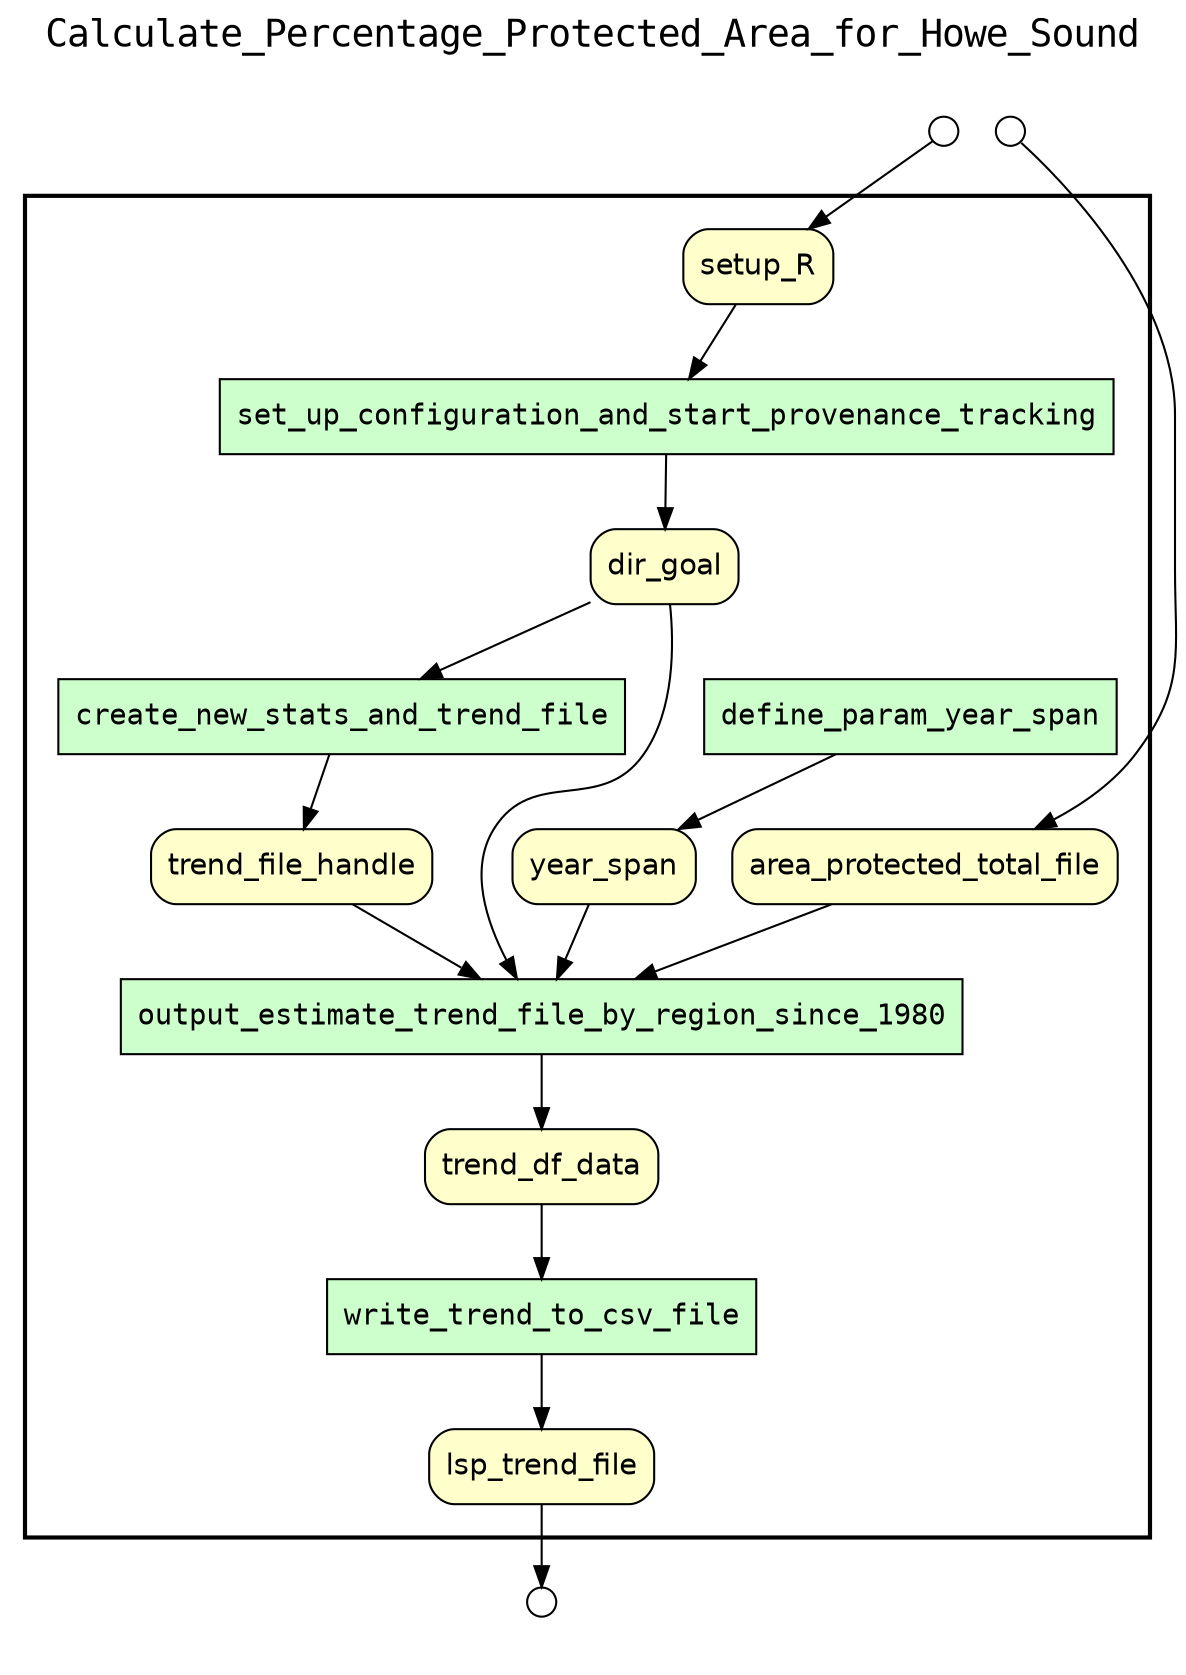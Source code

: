 
digraph yw_data_view {
rankdir=TB
fontname=Courier; fontsize=18; labelloc=t
label="Calculate_Percentage_Protected_Area_for_Howe_Sound"
subgraph cluster_workflow { label=""; color=black; penwidth=2
subgraph cluster_workflow_inner { label=""; color=white
node[shape=box style="filled" fillcolor="#CCFFCC" peripheries=1 fontname=Courier]
output_estimate_trend_file_by_region_since_1980
define_param_year_span
create_new_stats_and_trend_file
set_up_configuration_and_start_provenance_tracking
write_trend_to_csv_file
node[shape=box style="filled" fillcolor="#CCFFCC" peripheries=1 fontname=Courier]
node[shape=box style="rounded,filled" fillcolor="#FFFFCC" peripheries=1 fontname=Helvetica]
setup_R
dir_goal
trend_file_handle
year_span
area_protected_total_file
trend_df_data
lsp_trend_file
node[shape=box style="rounded,filled" fillcolor="#FFFFFF" peripheries=1 fontname=Helvetica]
}}
subgraph cluster_inflows { label=""; color=white; penwidth=2
subgraph cluster_inflows_inner { label=""; color=white
node[shape=circle fillcolor="#FFFFFF" peripheries=1 width=0.2]
setup_R_inflow [label=""]
area_protected_total_file_inflow [label=""]
}}
subgraph cluster_outflows { label=""; color=white; penwidth=2
subgraph cluster_outflows_inner { label=""; color=white
node[shape=circle fillcolor="#FFFFFF" peripheries=1 width=0.2]
lsp_trend_file_outflow [label=""]
}}
trend_df_data -> write_trend_to_csv_file
area_protected_total_file -> output_estimate_trend_file_by_region_since_1980
year_span -> output_estimate_trend_file_by_region_since_1980
trend_file_handle -> output_estimate_trend_file_by_region_since_1980
dir_goal -> output_estimate_trend_file_by_region_since_1980
dir_goal -> create_new_stats_and_trend_file
setup_R -> set_up_configuration_and_start_provenance_tracking
set_up_configuration_and_start_provenance_tracking -> dir_goal
create_new_stats_and_trend_file -> trend_file_handle
define_param_year_span -> year_span
output_estimate_trend_file_by_region_since_1980 -> trend_df_data
write_trend_to_csv_file -> lsp_trend_file
setup_R_inflow -> setup_R
area_protected_total_file_inflow -> area_protected_total_file
lsp_trend_file -> lsp_trend_file_outflow
}

